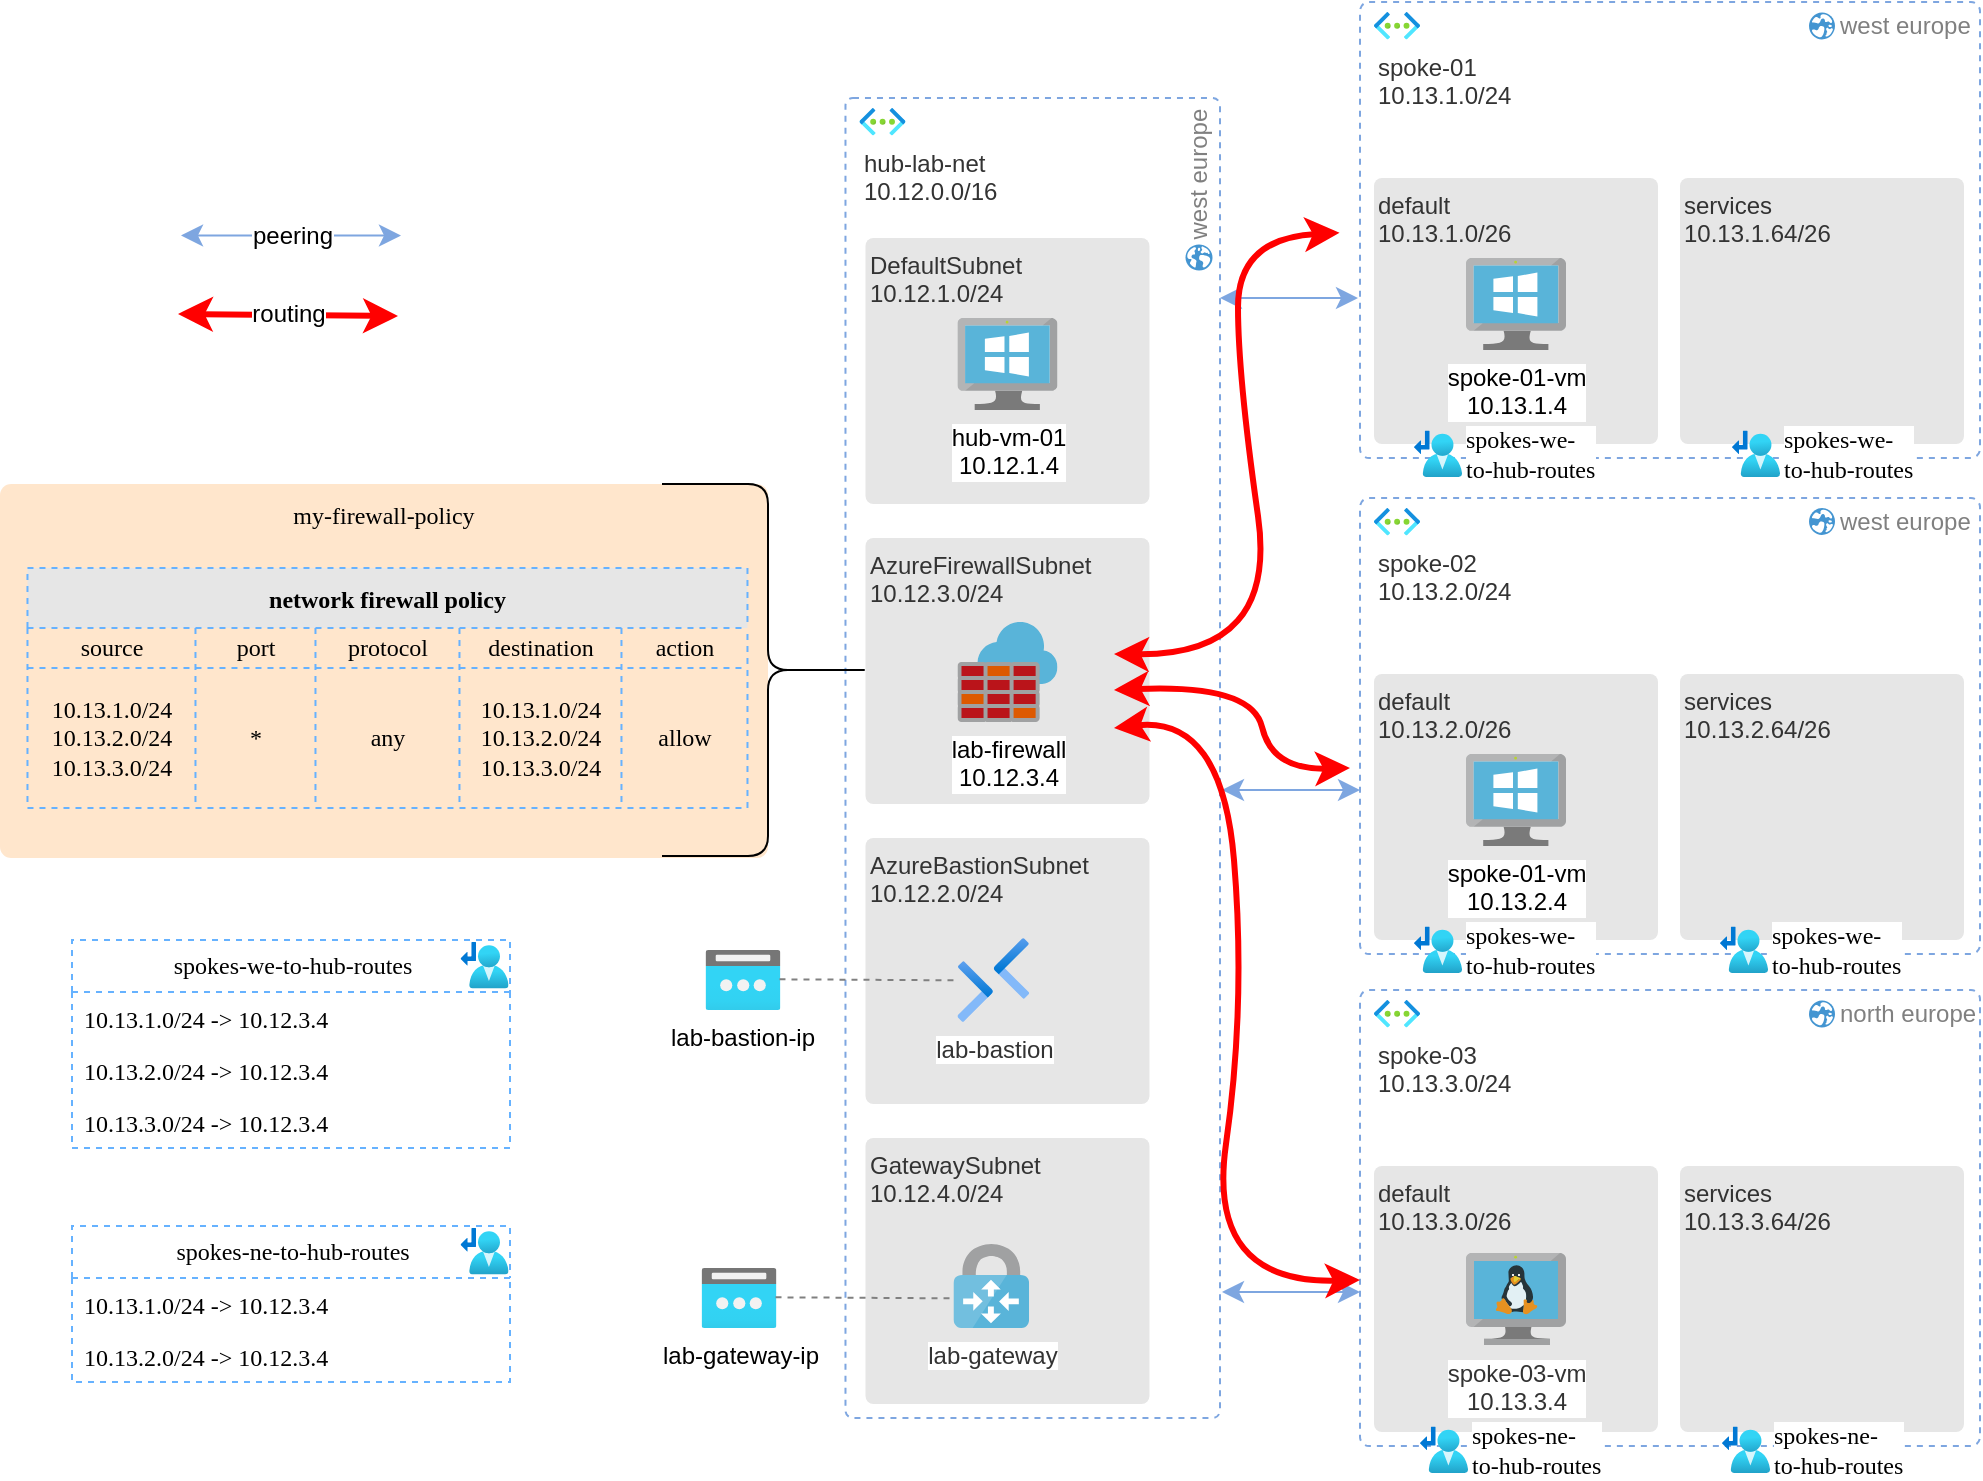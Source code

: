 <mxfile version="22.1.11" type="device">
  <diagram name="Page-1" id="WOxgNH0ywhi0wSrVtob0">
    <mxGraphModel dx="2187" dy="1380" grid="0" gridSize="10" guides="1" tooltips="1" connect="1" arrows="1" fold="1" page="0" pageScale="1" pageWidth="827" pageHeight="1169" math="0" shadow="0">
      <root>
        <mxCell id="0" />
        <mxCell id="1" parent="0" />
        <mxCell id="H-WDPKaWVRJ07h-kpi3L-46" value="" style="group;fontFamily=Helvetica;" parent="1" vertex="1" connectable="0">
          <mxGeometry x="130" y="-148" width="310" height="228" as="geometry" />
        </mxCell>
        <mxCell id="H-WDPKaWVRJ07h-kpi3L-47" value="" style="rounded=1;whiteSpace=wrap;html=1;fontSize=16;dashed=1;strokeColor=#7EA6E0;arcSize=2;fontFamily=Helvetica;" parent="H-WDPKaWVRJ07h-kpi3L-46" vertex="1">
          <mxGeometry width="310" height="228" as="geometry" />
        </mxCell>
        <mxCell id="H-WDPKaWVRJ07h-kpi3L-48" value="spoke-01&lt;br&gt;10.13.1.0/24" style="aspect=fixed;html=1;points=[];align=left;image;fontSize=12;image=img/lib/azure2/networking/Virtual_Networks.svg;fontColor=#333333;fontFamily=Helvetica;" parent="H-WDPKaWVRJ07h-kpi3L-46" vertex="1">
          <mxGeometry x="7" y="5" width="23" height="13.73" as="geometry" />
        </mxCell>
        <mxCell id="H-WDPKaWVRJ07h-kpi3L-49" value="services&lt;br&gt;10.13.1.64/26" style="rounded=1;whiteSpace=wrap;html=1;fontSize=12;arcSize=3;strokeColor=none;fillColor=#E6E6E6;align=left;verticalAlign=top;fontColor=#333333;fontFamily=Helvetica;" parent="H-WDPKaWVRJ07h-kpi3L-46" vertex="1">
          <mxGeometry x="160" y="88" width="142" height="133" as="geometry" />
        </mxCell>
        <mxCell id="H-WDPKaWVRJ07h-kpi3L-50" value="" style="group;fontFamily=Helvetica;" parent="H-WDPKaWVRJ07h-kpi3L-46" vertex="1" connectable="0">
          <mxGeometry x="7" y="88" width="142" height="133" as="geometry" />
        </mxCell>
        <mxCell id="H-WDPKaWVRJ07h-kpi3L-51" value="default&lt;br&gt;10.13.1.0/26" style="rounded=1;whiteSpace=wrap;html=1;fontSize=12;arcSize=3;strokeColor=none;fillColor=#E6E6E6;fontColor=#333333;align=left;verticalAlign=top;fontFamily=Helvetica;" parent="H-WDPKaWVRJ07h-kpi3L-50" vertex="1">
          <mxGeometry width="142" height="133" as="geometry" />
        </mxCell>
        <mxCell id="H-WDPKaWVRJ07h-kpi3L-52" value="spoke-01-vm&lt;br&gt;10.13.1.4" style="image;sketch=0;aspect=fixed;html=1;points=[];align=center;fontSize=12;image=img/lib/mscae/VirtualMachineWindows.svg;fontFamily=Helvetica;" parent="H-WDPKaWVRJ07h-kpi3L-50" vertex="1">
          <mxGeometry x="46" y="40" width="50" height="46" as="geometry" />
        </mxCell>
        <mxCell id="H-WDPKaWVRJ07h-kpi3L-53" value="west europe" style="shadow=0;dashed=0;html=1;strokeColor=none;fillColor=#4495D1;labelPosition=right;verticalLabelPosition=middle;verticalAlign=middle;align=left;outlineConnect=0;shape=mxgraph.veeam.globe;fontSize=12;fontColor=#808080;direction=south;rotation=0;fontFamily=Helvetica;" parent="H-WDPKaWVRJ07h-kpi3L-46" vertex="1">
          <mxGeometry x="224.5" y="5.23" width="13" height="13.5" as="geometry" />
        </mxCell>
        <mxCell id="H-WDPKaWVRJ07h-kpi3L-54" value="" style="group;fontFamily=Helvetica;" parent="1" vertex="1" connectable="0">
          <mxGeometry x="130" y="100" width="310" height="228" as="geometry" />
        </mxCell>
        <mxCell id="H-WDPKaWVRJ07h-kpi3L-55" value="" style="rounded=1;whiteSpace=wrap;html=1;fontSize=16;dashed=1;strokeColor=#7EA6E0;arcSize=2;fontFamily=Helvetica;" parent="H-WDPKaWVRJ07h-kpi3L-54" vertex="1">
          <mxGeometry width="310" height="228" as="geometry" />
        </mxCell>
        <mxCell id="H-WDPKaWVRJ07h-kpi3L-56" value="spoke-02&lt;br&gt;10.13.2.0/24" style="aspect=fixed;html=1;points=[];align=left;image;fontSize=12;image=img/lib/azure2/networking/Virtual_Networks.svg;fontColor=#333333;fontFamily=Helvetica;" parent="H-WDPKaWVRJ07h-kpi3L-54" vertex="1">
          <mxGeometry x="7" y="5" width="23" height="13.73" as="geometry" />
        </mxCell>
        <mxCell id="H-WDPKaWVRJ07h-kpi3L-57" value="services&lt;br&gt;10.13.2.64/26" style="rounded=1;whiteSpace=wrap;html=1;fontSize=12;arcSize=3;strokeColor=none;fillColor=#E6E6E6;align=left;verticalAlign=top;fontColor=#333333;fontFamily=Helvetica;" parent="H-WDPKaWVRJ07h-kpi3L-54" vertex="1">
          <mxGeometry x="160" y="88" width="142" height="133" as="geometry" />
        </mxCell>
        <mxCell id="H-WDPKaWVRJ07h-kpi3L-58" value="" style="group;fontFamily=Helvetica;" parent="H-WDPKaWVRJ07h-kpi3L-54" vertex="1" connectable="0">
          <mxGeometry x="7" y="88" width="142" height="133" as="geometry" />
        </mxCell>
        <mxCell id="H-WDPKaWVRJ07h-kpi3L-59" value="default&lt;br&gt;10.13.2.0/26" style="rounded=1;whiteSpace=wrap;html=1;fontSize=12;arcSize=3;strokeColor=none;fillColor=#E6E6E6;fontColor=#333333;align=left;verticalAlign=top;fontFamily=Helvetica;" parent="H-WDPKaWVRJ07h-kpi3L-58" vertex="1">
          <mxGeometry width="142" height="133" as="geometry" />
        </mxCell>
        <mxCell id="H-WDPKaWVRJ07h-kpi3L-60" value="spoke-01-vm&lt;br&gt;10.13.2.4" style="image;sketch=0;aspect=fixed;html=1;points=[];align=center;fontSize=12;image=img/lib/mscae/VirtualMachineWindows.svg;fontFamily=Helvetica;" parent="H-WDPKaWVRJ07h-kpi3L-58" vertex="1">
          <mxGeometry x="46" y="40" width="50" height="46" as="geometry" />
        </mxCell>
        <mxCell id="H-WDPKaWVRJ07h-kpi3L-61" value="west europe" style="shadow=0;dashed=0;html=1;strokeColor=none;fillColor=#4495D1;labelPosition=right;verticalLabelPosition=middle;verticalAlign=middle;align=left;outlineConnect=0;shape=mxgraph.veeam.globe;fontSize=12;fontColor=#808080;direction=south;rotation=0;fontFamily=Helvetica;" parent="H-WDPKaWVRJ07h-kpi3L-54" vertex="1">
          <mxGeometry x="224.5" y="5.0" width="13" height="13.5" as="geometry" />
        </mxCell>
        <mxCell id="H-WDPKaWVRJ07h-kpi3L-62" value="" style="group;fontFamily=Helvetica;" parent="1" vertex="1" connectable="0">
          <mxGeometry x="130" y="340" width="310" height="228" as="geometry" />
        </mxCell>
        <mxCell id="H-WDPKaWVRJ07h-kpi3L-63" value="" style="rounded=1;whiteSpace=wrap;html=1;fontSize=16;dashed=1;strokeColor=#7EA6E0;arcSize=2;fontFamily=Helvetica;" parent="H-WDPKaWVRJ07h-kpi3L-62" vertex="1">
          <mxGeometry y="6" width="310" height="228" as="geometry" />
        </mxCell>
        <mxCell id="H-WDPKaWVRJ07h-kpi3L-64" value="spoke-03&lt;br&gt;10.13.3.0/24" style="aspect=fixed;html=1;points=[];align=left;image;fontSize=12;image=img/lib/azure2/networking/Virtual_Networks.svg;fontColor=#333333;fontFamily=Helvetica;" parent="H-WDPKaWVRJ07h-kpi3L-62" vertex="1">
          <mxGeometry x="7" y="11" width="23" height="13.73" as="geometry" />
        </mxCell>
        <mxCell id="H-WDPKaWVRJ07h-kpi3L-65" value="services&lt;br&gt;10.13.3.64/26" style="rounded=1;whiteSpace=wrap;html=1;fontSize=12;arcSize=3;strokeColor=none;fillColor=#E6E6E6;align=left;verticalAlign=top;fontColor=#333333;fontFamily=Helvetica;" parent="H-WDPKaWVRJ07h-kpi3L-62" vertex="1">
          <mxGeometry x="160" y="94" width="142" height="133" as="geometry" />
        </mxCell>
        <mxCell id="H-WDPKaWVRJ07h-kpi3L-66" value="default&lt;br&gt;10.13.3.0/26" style="rounded=1;whiteSpace=wrap;html=1;fontSize=12;arcSize=3;strokeColor=none;fillColor=#E6E6E6;fontColor=#333333;align=left;verticalAlign=top;fontFamily=Helvetica;" parent="H-WDPKaWVRJ07h-kpi3L-62" vertex="1">
          <mxGeometry x="7" y="94" width="142" height="133" as="geometry" />
        </mxCell>
        <mxCell id="H-WDPKaWVRJ07h-kpi3L-67" value="spoke-03-vm&lt;br&gt;10.13.3.4" style="image;sketch=0;aspect=fixed;html=1;points=[];align=center;fontSize=12;image=img/lib/mscae/VM_Linux.svg;fontColor=#333333;fontFamily=Helvetica;" parent="H-WDPKaWVRJ07h-kpi3L-62" vertex="1">
          <mxGeometry x="53" y="137.5" width="50" height="46" as="geometry" />
        </mxCell>
        <mxCell id="H-WDPKaWVRJ07h-kpi3L-68" value="north europe" style="shadow=0;dashed=0;html=1;strokeColor=none;fillColor=#4495D1;labelPosition=right;verticalLabelPosition=middle;verticalAlign=middle;align=left;outlineConnect=0;shape=mxgraph.veeam.globe;fontSize=12;fontColor=#808080;direction=south;rotation=0;fontFamily=Helvetica;" parent="H-WDPKaWVRJ07h-kpi3L-62" vertex="1">
          <mxGeometry x="224.5" y="11.23" width="13" height="13.5" as="geometry" />
        </mxCell>
        <mxCell id="H-WDPKaWVRJ07h-kpi3L-69" value="" style="rounded=1;whiteSpace=wrap;html=1;fontSize=16;dashed=1;strokeColor=#7EA6E0;arcSize=2;fontFamily=Helvetica;" parent="1" vertex="1">
          <mxGeometry x="-127.26" y="-100" width="187.26" height="660" as="geometry" />
        </mxCell>
        <mxCell id="H-WDPKaWVRJ07h-kpi3L-70" value="hub-lab-net&lt;br&gt;10.12.0.0/16" style="aspect=fixed;html=1;points=[];align=left;image;fontSize=12;image=img/lib/azure2/networking/Virtual_Networks.svg;fontColor=#333333;fontFamily=Helvetica;" parent="1" vertex="1">
          <mxGeometry x="-120.26" y="-95" width="23" height="13.73" as="geometry" />
        </mxCell>
        <mxCell id="H-WDPKaWVRJ07h-kpi3L-71" value="" style="group;fontFamily=Helvetica;" parent="1" vertex="1" connectable="0">
          <mxGeometry x="-117.26" y="-30" width="142" height="133" as="geometry" />
        </mxCell>
        <mxCell id="H-WDPKaWVRJ07h-kpi3L-72" value="DefaultSubnet&lt;br&gt;10.12.1.0/24" style="rounded=1;whiteSpace=wrap;html=1;fontSize=12;arcSize=3;strokeColor=none;fillColor=#E6E6E6;fontColor=#333333;align=left;verticalAlign=top;fontFamily=Helvetica;" parent="H-WDPKaWVRJ07h-kpi3L-71" vertex="1">
          <mxGeometry width="142" height="133" as="geometry" />
        </mxCell>
        <mxCell id="H-WDPKaWVRJ07h-kpi3L-73" value="hub-vm-01&lt;br&gt;10.12.1.4" style="image;sketch=0;aspect=fixed;html=1;points=[];align=center;fontSize=12;image=img/lib/mscae/VirtualMachineWindows.svg;fontFamily=Helvetica;" parent="H-WDPKaWVRJ07h-kpi3L-71" vertex="1">
          <mxGeometry x="46" y="40" width="50" height="46" as="geometry" />
        </mxCell>
        <mxCell id="H-WDPKaWVRJ07h-kpi3L-74" value="AzureBastionSubnet&lt;br&gt;10.12.2.0/24" style="rounded=1;whiteSpace=wrap;html=1;fontSize=12;arcSize=3;strokeColor=none;fillColor=#E6E6E6;fontColor=#333333;align=left;verticalAlign=top;fontFamily=Helvetica;" parent="1" vertex="1">
          <mxGeometry x="-117.26" y="270" width="142" height="133" as="geometry" />
        </mxCell>
        <mxCell id="H-WDPKaWVRJ07h-kpi3L-75" value="" style="group;fontFamily=Helvetica;" parent="1" vertex="1" connectable="0">
          <mxGeometry x="-117.26" y="120" width="142" height="133" as="geometry" />
        </mxCell>
        <mxCell id="H-WDPKaWVRJ07h-kpi3L-76" value="AzureFirewallSubnet&lt;br&gt;10.12.3.0/24" style="rounded=1;whiteSpace=wrap;html=1;fontSize=12;arcSize=3;strokeColor=none;fillColor=#E6E6E6;fontColor=#333333;align=left;verticalAlign=top;fontFamily=Helvetica;" parent="H-WDPKaWVRJ07h-kpi3L-75" vertex="1">
          <mxGeometry width="142" height="133" as="geometry" />
        </mxCell>
        <mxCell id="H-WDPKaWVRJ07h-kpi3L-77" value="lab-firewall&lt;br&gt;10.12.3.4" style="image;sketch=0;aspect=fixed;html=1;points=[];align=center;fontSize=12;image=img/lib/mscae/Azure_Firewall.svg;fontFamily=Helvetica;" parent="H-WDPKaWVRJ07h-kpi3L-75" vertex="1">
          <mxGeometry x="46" y="42" width="50" height="50" as="geometry" />
        </mxCell>
        <mxCell id="H-WDPKaWVRJ07h-kpi3L-78" value="lab-bastion" style="image;aspect=fixed;html=1;points=[];align=center;fontSize=12;image=img/lib/azure2/networking/Bastions.svg;fontColor=#333333;fontFamily=Helvetica;" parent="1" vertex="1">
          <mxGeometry x="-71.26" y="320" width="35.82" height="42" as="geometry" />
        </mxCell>
        <mxCell id="H-WDPKaWVRJ07h-kpi3L-79" value="lab-bastion-ip" style="image;aspect=fixed;html=1;points=[];align=center;fontSize=12;image=img/lib/azure2/networking/Public_IP_Addresses.svg;fontFamily=Helvetica;" parent="1" vertex="1">
          <mxGeometry x="-197.26" y="326" width="37.5" height="30" as="geometry" />
        </mxCell>
        <mxCell id="H-WDPKaWVRJ07h-kpi3L-81" value="peering" style="endArrow=classic;startArrow=classic;html=1;rounded=0;fontSize=12;startSize=8;endSize=8;strokeColor=#7EA6E0;fontFamily=Helvetica;" parent="1" edge="1">
          <mxGeometry width="50" height="50" relative="1" as="geometry">
            <mxPoint x="-459.5" y="-31.25" as="sourcePoint" />
            <mxPoint x="-349.5" y="-31.25" as="targetPoint" />
            <mxPoint as="offset" />
          </mxGeometry>
        </mxCell>
        <mxCell id="H-WDPKaWVRJ07h-kpi3L-83" value="" style="endArrow=none;dashed=1;html=1;rounded=0;fontSize=12;startSize=8;endSize=8;strokeColor=#808080;fontFamily=Helvetica;" parent="1" edge="1">
          <mxGeometry width="50" height="50" relative="1" as="geometry">
            <mxPoint x="-160.26" y="340.66" as="sourcePoint" />
            <mxPoint x="-71.26" y="341.16" as="targetPoint" />
          </mxGeometry>
        </mxCell>
        <mxCell id="H-WDPKaWVRJ07h-kpi3L-84" value="west europe" style="shadow=0;dashed=0;html=1;strokeColor=none;fillColor=#4495D1;labelPosition=right;verticalLabelPosition=middle;verticalAlign=middle;align=left;outlineConnect=0;shape=mxgraph.veeam.globe;fontSize=12;fontColor=#808080;direction=south;rotation=-90;fontFamily=Helvetica;" parent="1" vertex="1">
          <mxGeometry x="43" y="-27" width="13" height="13.5" as="geometry" />
        </mxCell>
        <mxCell id="H-WDPKaWVRJ07h-kpi3L-85" value="GatewaySubnet&lt;br&gt;10.12.4.0/24" style="rounded=1;whiteSpace=wrap;html=1;fontSize=12;arcSize=3;strokeColor=none;fillColor=#E6E6E6;fontColor=#333333;align=left;verticalAlign=top;fontFamily=Helvetica;" parent="1" vertex="1">
          <mxGeometry x="-117.26" y="420" width="142" height="133" as="geometry" />
        </mxCell>
        <mxCell id="H-WDPKaWVRJ07h-kpi3L-86" value="lab-gateway&lt;br&gt;" style="image;sketch=0;aspect=fixed;html=1;points=[];align=center;fontSize=12;image=img/lib/mscae/VPN_Gateway.svg;fontColor=#333333;fontFamily=Helvetica;" parent="1" vertex="1">
          <mxGeometry x="-73.24" y="473" width="37.8" height="42" as="geometry" />
        </mxCell>
        <mxCell id="H-WDPKaWVRJ07h-kpi3L-87" value="lab-gateway-ip" style="image;aspect=fixed;html=1;points=[];align=center;fontSize=12;image=img/lib/azure2/networking/Public_IP_Addresses.svg;fontFamily=Helvetica;" parent="1" vertex="1">
          <mxGeometry x="-199.24" y="485" width="37.5" height="30" as="geometry" />
        </mxCell>
        <mxCell id="H-WDPKaWVRJ07h-kpi3L-88" value="" style="endArrow=none;dashed=1;html=1;rounded=0;fontSize=12;startSize=8;endSize=8;strokeColor=#808080;fontFamily=Helvetica;" parent="1" edge="1">
          <mxGeometry width="50" height="50" relative="1" as="geometry">
            <mxPoint x="-162.24" y="499.66" as="sourcePoint" />
            <mxPoint x="-73.24" y="500.16" as="targetPoint" />
          </mxGeometry>
        </mxCell>
        <mxCell id="H-WDPKaWVRJ07h-kpi3L-89" value="" style="endArrow=classic;startArrow=classic;html=1;rounded=0;fontSize=12;startSize=8;endSize=8;strokeColor=#7EA6E0;fontFamily=Helvetica;" parent="1" edge="1">
          <mxGeometry width="50" height="50" relative="1" as="geometry">
            <mxPoint x="60" as="sourcePoint" />
            <mxPoint x="129" as="targetPoint" />
          </mxGeometry>
        </mxCell>
        <mxCell id="H-WDPKaWVRJ07h-kpi3L-90" value="" style="endArrow=classic;startArrow=classic;html=1;rounded=0;fontSize=12;startSize=8;endSize=8;strokeColor=#7EA6E0;fontFamily=Helvetica;" parent="1" edge="1">
          <mxGeometry width="50" height="50" relative="1" as="geometry">
            <mxPoint x="61" y="246" as="sourcePoint" />
            <mxPoint x="130" y="246" as="targetPoint" />
          </mxGeometry>
        </mxCell>
        <mxCell id="H-WDPKaWVRJ07h-kpi3L-91" value="" style="endArrow=classic;startArrow=classic;html=1;rounded=0;fontSize=12;startSize=8;endSize=8;strokeColor=#7EA6E0;fontFamily=Helvetica;" parent="1" edge="1">
          <mxGeometry width="50" height="50" relative="1" as="geometry">
            <mxPoint x="61" y="497" as="sourcePoint" />
            <mxPoint x="130" y="497" as="targetPoint" />
          </mxGeometry>
        </mxCell>
        <mxCell id="H-WDPKaWVRJ07h-kpi3L-93" value="" style="group" parent="1" vertex="1" connectable="0">
          <mxGeometry x="-514" y="321" width="219" height="78" as="geometry" />
        </mxCell>
        <mxCell id="H-WDPKaWVRJ07h-kpi3L-94" value="spokes-we-to-hub-routes" style="swimlane;fontStyle=0;childLayout=stackLayout;horizontal=1;startSize=26;fillColor=none;horizontalStack=0;resizeParent=1;resizeParentMax=0;resizeLast=0;collapsible=1;marginBottom=0;html=1;dashed=1;strokeColor=#66B2FF;fontFamily=Tahoma;" parent="H-WDPKaWVRJ07h-kpi3L-93" vertex="1">
          <mxGeometry width="219" height="104" as="geometry">
            <mxRectangle x="-123" y="970" width="130" height="30" as="alternateBounds" />
          </mxGeometry>
        </mxCell>
        <mxCell id="H-WDPKaWVRJ07h-kpi3L-95" value="10.13.1.0/24&amp;nbsp;-&amp;gt; 10.12.3.4" style="text;strokeColor=none;fillColor=none;align=left;verticalAlign=top;spacingLeft=4;spacingRight=4;overflow=hidden;rotatable=0;points=[[0,0.5],[1,0.5]];portConstraint=eastwest;whiteSpace=wrap;html=1;dashed=1;fontFamily=Tahoma;" parent="H-WDPKaWVRJ07h-kpi3L-94" vertex="1">
          <mxGeometry y="26" width="219" height="26" as="geometry" />
        </mxCell>
        <mxCell id="H-WDPKaWVRJ07h-kpi3L-127" value="10.13.2.0/24&amp;nbsp;-&amp;gt; 10.12.3.4" style="text;strokeColor=none;fillColor=none;align=left;verticalAlign=top;spacingLeft=4;spacingRight=4;overflow=hidden;rotatable=0;points=[[0,0.5],[1,0.5]];portConstraint=eastwest;whiteSpace=wrap;html=1;dashed=1;fontFamily=Tahoma;" parent="H-WDPKaWVRJ07h-kpi3L-94" vertex="1">
          <mxGeometry y="52" width="219" height="26" as="geometry" />
        </mxCell>
        <mxCell id="H-WDPKaWVRJ07h-kpi3L-128" value="10.13.3.0/24&amp;nbsp;-&amp;gt; 10.12.3.4" style="text;strokeColor=none;fillColor=none;align=left;verticalAlign=top;spacingLeft=4;spacingRight=4;overflow=hidden;rotatable=0;points=[[0,0.5],[1,0.5]];portConstraint=eastwest;whiteSpace=wrap;html=1;dashed=1;fontFamily=Tahoma;" parent="H-WDPKaWVRJ07h-kpi3L-94" vertex="1">
          <mxGeometry y="78" width="219" height="26" as="geometry" />
        </mxCell>
        <mxCell id="H-WDPKaWVRJ07h-kpi3L-96" value="" style="aspect=fixed;html=1;points=[];align=center;image;fontSize=12;image=img/lib/azure2/networking/Route_Tables.svg;dashed=1;strokeColor=#66B2FF;fontFamily=Tahoma;fillColor=#E6E6E6;" parent="H-WDPKaWVRJ07h-kpi3L-93" vertex="1">
          <mxGeometry x="194.265" y="1" width="24" height="23.25" as="geometry" />
        </mxCell>
        <mxCell id="H-WDPKaWVRJ07h-kpi3L-137" value="spokes-we-&lt;br&gt;to-hub-routes" style="aspect=fixed;html=1;points=[];align=left;image;fontSize=12;image=img/lib/azure2/networking/Route_Tables.svg;dashed=1;strokeColor=#66B2FF;fontFamily=Tahoma;fillColor=#E6E6E6;labelPosition=right;verticalLabelPosition=middle;verticalAlign=middle;" parent="1" vertex="1">
          <mxGeometry x="157.005" y="66.25" width="24" height="23.25" as="geometry" />
        </mxCell>
        <mxCell id="H-WDPKaWVRJ07h-kpi3L-140" value="spokes-we-&lt;br&gt;to-hub-routes" style="aspect=fixed;html=1;points=[];align=left;image;fontSize=12;image=img/lib/azure2/networking/Route_Tables.svg;dashed=1;strokeColor=#66B2FF;fontFamily=Tahoma;fillColor=#E6E6E6;labelPosition=right;verticalLabelPosition=middle;verticalAlign=middle;" parent="1" vertex="1">
          <mxGeometry x="316.005" y="66.25" width="24" height="23.25" as="geometry" />
        </mxCell>
        <mxCell id="H-WDPKaWVRJ07h-kpi3L-141" value="spokes-we-&lt;br&gt;to-hub-routes" style="aspect=fixed;html=1;points=[];align=left;image;fontSize=12;image=img/lib/azure2/networking/Route_Tables.svg;dashed=1;strokeColor=#66B2FF;fontFamily=Tahoma;fillColor=#E6E6E6;labelPosition=right;verticalLabelPosition=middle;verticalAlign=middle;" parent="1" vertex="1">
          <mxGeometry x="157.005" y="314.25" width="24" height="23.25" as="geometry" />
        </mxCell>
        <mxCell id="H-WDPKaWVRJ07h-kpi3L-142" value="spokes-we-&lt;br&gt;to-hub-routes" style="aspect=fixed;html=1;points=[];align=left;image;fontSize=12;image=img/lib/azure2/networking/Route_Tables.svg;dashed=1;strokeColor=#66B2FF;fontFamily=Tahoma;fillColor=#E6E6E6;labelPosition=right;verticalLabelPosition=middle;verticalAlign=middle;" parent="1" vertex="1">
          <mxGeometry x="310.005" y="314.25" width="24" height="23.25" as="geometry" />
        </mxCell>
        <mxCell id="H-WDPKaWVRJ07h-kpi3L-143" value="spokes-ne-&lt;br&gt;to-hub-routes" style="aspect=fixed;html=1;points=[];align=left;image;fontSize=12;image=img/lib/azure2/networking/Route_Tables.svg;dashed=1;strokeColor=#66B2FF;fontFamily=Tahoma;fillColor=#E6E6E6;labelPosition=right;verticalLabelPosition=middle;verticalAlign=middle;" parent="1" vertex="1">
          <mxGeometry x="311.005" y="564.25" width="24" height="23.25" as="geometry" />
        </mxCell>
        <mxCell id="H-WDPKaWVRJ07h-kpi3L-144" value="spokes-ne-&lt;br&gt;to-hub-routes" style="aspect=fixed;html=1;points=[];align=left;image;fontSize=12;image=img/lib/azure2/networking/Route_Tables.svg;dashed=1;strokeColor=#66B2FF;fontFamily=Tahoma;fillColor=#E6E6E6;labelPosition=right;verticalLabelPosition=middle;verticalAlign=middle;" parent="1" vertex="1">
          <mxGeometry x="160.005" y="564.25" width="24" height="23.25" as="geometry" />
        </mxCell>
        <mxCell id="H-WDPKaWVRJ07h-kpi3L-145" value="" style="group" parent="1" vertex="1" connectable="0">
          <mxGeometry x="-550" y="93" width="384" height="187" as="geometry" />
        </mxCell>
        <mxCell id="H-WDPKaWVRJ07h-kpi3L-97" value="my-firewall-policy" style="shape=ext;double=1;rounded=1;whiteSpace=wrap;html=1;strokeColor=none;fontFamily=Tahoma;fillColor=#ffe6cc;arcSize=3;align=center;verticalAlign=top;" parent="H-WDPKaWVRJ07h-kpi3L-145" vertex="1">
          <mxGeometry width="384" height="187" as="geometry" />
        </mxCell>
        <mxCell id="H-WDPKaWVRJ07h-kpi3L-98" value="network firewall policy" style="shape=table;startSize=30;container=1;collapsible=0;childLayout=tableLayout;fontStyle=1;align=center;dashed=1;strokeColor=#66B2FF;fontFamily=Tahoma;fillColor=#E6E6E6;" parent="H-WDPKaWVRJ07h-kpi3L-145" vertex="1">
          <mxGeometry x="13.74" y="42" width="360" height="120" as="geometry" />
        </mxCell>
        <mxCell id="H-WDPKaWVRJ07h-kpi3L-99" value="" style="shape=tableRow;horizontal=0;startSize=0;swimlaneHead=0;swimlaneBody=0;top=0;left=0;bottom=0;right=0;collapsible=0;dropTarget=0;fillColor=none;points=[[0,0.5],[1,0.5]];portConstraint=eastwest;dashed=1;strokeColor=#66B2FF;fontFamily=Tahoma;" parent="H-WDPKaWVRJ07h-kpi3L-98" vertex="1">
          <mxGeometry y="30" width="360" height="20" as="geometry" />
        </mxCell>
        <mxCell id="H-WDPKaWVRJ07h-kpi3L-100" value="source" style="shape=partialRectangle;html=1;whiteSpace=wrap;connectable=0;fillColor=none;top=0;left=0;bottom=0;right=0;overflow=hidden;dashed=1;strokeColor=#66B2FF;fontFamily=Tahoma;" parent="H-WDPKaWVRJ07h-kpi3L-99" vertex="1">
          <mxGeometry width="84" height="20" as="geometry">
            <mxRectangle width="84" height="20" as="alternateBounds" />
          </mxGeometry>
        </mxCell>
        <mxCell id="H-WDPKaWVRJ07h-kpi3L-101" value="port" style="shape=partialRectangle;html=1;whiteSpace=wrap;connectable=0;fillColor=none;top=0;left=0;bottom=0;right=0;overflow=hidden;dashed=1;strokeColor=#66B2FF;fontFamily=Tahoma;" parent="H-WDPKaWVRJ07h-kpi3L-99" vertex="1">
          <mxGeometry x="84" width="60" height="20" as="geometry">
            <mxRectangle width="60" height="20" as="alternateBounds" />
          </mxGeometry>
        </mxCell>
        <mxCell id="H-WDPKaWVRJ07h-kpi3L-102" value="protocol" style="shape=partialRectangle;html=1;whiteSpace=wrap;connectable=0;fillColor=none;top=0;left=0;bottom=0;right=0;overflow=hidden;dashed=1;strokeColor=#66B2FF;fontFamily=Tahoma;" parent="H-WDPKaWVRJ07h-kpi3L-99" vertex="1">
          <mxGeometry x="144" width="72" height="20" as="geometry">
            <mxRectangle width="72" height="20" as="alternateBounds" />
          </mxGeometry>
        </mxCell>
        <mxCell id="H-WDPKaWVRJ07h-kpi3L-103" value="destination" style="shape=partialRectangle;html=1;whiteSpace=wrap;connectable=0;fillColor=none;top=0;left=0;bottom=0;right=0;overflow=hidden;dashed=1;strokeColor=#66B2FF;fontFamily=Tahoma;" parent="H-WDPKaWVRJ07h-kpi3L-99" vertex="1">
          <mxGeometry x="216" width="81" height="20" as="geometry">
            <mxRectangle width="81" height="20" as="alternateBounds" />
          </mxGeometry>
        </mxCell>
        <mxCell id="H-WDPKaWVRJ07h-kpi3L-104" value="action" style="shape=partialRectangle;html=1;whiteSpace=wrap;connectable=0;fillColor=none;top=0;left=0;bottom=0;right=0;overflow=hidden;dashed=1;strokeColor=#66B2FF;fontFamily=Tahoma;" parent="H-WDPKaWVRJ07h-kpi3L-99" vertex="1">
          <mxGeometry x="297" width="63" height="20" as="geometry">
            <mxRectangle width="63" height="20" as="alternateBounds" />
          </mxGeometry>
        </mxCell>
        <mxCell id="H-WDPKaWVRJ07h-kpi3L-105" value="" style="shape=tableRow;horizontal=0;startSize=0;swimlaneHead=0;swimlaneBody=0;top=0;left=0;bottom=0;right=0;collapsible=0;dropTarget=0;fillColor=none;points=[[0,0.5],[1,0.5]];portConstraint=eastwest;dashed=1;strokeColor=#66B2FF;fontFamily=Tahoma;" parent="H-WDPKaWVRJ07h-kpi3L-98" vertex="1">
          <mxGeometry y="50" width="360" height="70" as="geometry" />
        </mxCell>
        <mxCell id="H-WDPKaWVRJ07h-kpi3L-106" value="10.13.1.0/24&lt;br&gt;10.13.2.0/24&lt;br&gt;10.13.3.0/24" style="shape=partialRectangle;html=1;whiteSpace=wrap;connectable=0;fillColor=none;top=0;left=0;bottom=0;right=0;overflow=hidden;dashed=1;strokeColor=#66B2FF;fontFamily=Tahoma;" parent="H-WDPKaWVRJ07h-kpi3L-105" vertex="1">
          <mxGeometry width="84" height="70" as="geometry">
            <mxRectangle width="84" height="70" as="alternateBounds" />
          </mxGeometry>
        </mxCell>
        <mxCell id="H-WDPKaWVRJ07h-kpi3L-107" value="*" style="shape=partialRectangle;html=1;whiteSpace=wrap;connectable=0;fillColor=none;top=0;left=0;bottom=0;right=0;overflow=hidden;dashed=1;strokeColor=#66B2FF;fontFamily=Tahoma;" parent="H-WDPKaWVRJ07h-kpi3L-105" vertex="1">
          <mxGeometry x="84" width="60" height="70" as="geometry">
            <mxRectangle width="60" height="70" as="alternateBounds" />
          </mxGeometry>
        </mxCell>
        <mxCell id="H-WDPKaWVRJ07h-kpi3L-108" value="any" style="shape=partialRectangle;html=1;whiteSpace=wrap;connectable=0;fillColor=none;top=0;left=0;bottom=0;right=0;overflow=hidden;dashed=1;strokeColor=#66B2FF;fontFamily=Tahoma;" parent="H-WDPKaWVRJ07h-kpi3L-105" vertex="1">
          <mxGeometry x="144" width="72" height="70" as="geometry">
            <mxRectangle width="72" height="70" as="alternateBounds" />
          </mxGeometry>
        </mxCell>
        <mxCell id="H-WDPKaWVRJ07h-kpi3L-109" value="10.13.1.0/24&lt;br style=&quot;border-color: var(--border-color);&quot;&gt;10.13.2.0/24&lt;br style=&quot;border-color: var(--border-color);&quot;&gt;10.13.3.0/24" style="shape=partialRectangle;html=1;whiteSpace=wrap;connectable=0;fillColor=none;top=0;left=0;bottom=0;right=0;overflow=hidden;dashed=1;strokeColor=#66B2FF;fontFamily=Tahoma;" parent="H-WDPKaWVRJ07h-kpi3L-105" vertex="1">
          <mxGeometry x="216" width="81" height="70" as="geometry">
            <mxRectangle width="81" height="70" as="alternateBounds" />
          </mxGeometry>
        </mxCell>
        <mxCell id="H-WDPKaWVRJ07h-kpi3L-110" value="allow" style="shape=partialRectangle;html=1;whiteSpace=wrap;connectable=0;fillColor=none;top=0;left=0;bottom=0;right=0;overflow=hidden;dashed=1;strokeColor=#66B2FF;fontFamily=Tahoma;" parent="H-WDPKaWVRJ07h-kpi3L-105" vertex="1">
          <mxGeometry x="297" width="63" height="70" as="geometry">
            <mxRectangle width="63" height="70" as="alternateBounds" />
          </mxGeometry>
        </mxCell>
        <mxCell id="H-WDPKaWVRJ07h-kpi3L-129" value="" style="group" parent="1" vertex="1" connectable="0">
          <mxGeometry x="-514" y="464" width="219" height="78" as="geometry" />
        </mxCell>
        <mxCell id="H-WDPKaWVRJ07h-kpi3L-130" value="spokes-ne-to-hub-routes" style="swimlane;fontStyle=0;childLayout=stackLayout;horizontal=1;startSize=26;fillColor=none;horizontalStack=0;resizeParent=1;resizeParentMax=0;resizeLast=0;collapsible=1;marginBottom=0;html=1;dashed=1;strokeColor=#66B2FF;fontFamily=Tahoma;" parent="H-WDPKaWVRJ07h-kpi3L-129" vertex="1">
          <mxGeometry width="219" height="78" as="geometry">
            <mxRectangle x="-123" y="970" width="130" height="30" as="alternateBounds" />
          </mxGeometry>
        </mxCell>
        <mxCell id="H-WDPKaWVRJ07h-kpi3L-131" value="10.13.1.0/24&amp;nbsp;-&amp;gt; 10.12.3.4" style="text;strokeColor=none;fillColor=none;align=left;verticalAlign=top;spacingLeft=4;spacingRight=4;overflow=hidden;rotatable=0;points=[[0,0.5],[1,0.5]];portConstraint=eastwest;whiteSpace=wrap;html=1;dashed=1;fontFamily=Tahoma;" parent="H-WDPKaWVRJ07h-kpi3L-130" vertex="1">
          <mxGeometry y="26" width="219" height="26" as="geometry" />
        </mxCell>
        <mxCell id="H-WDPKaWVRJ07h-kpi3L-132" value="10.13.2.0/24&amp;nbsp;-&amp;gt; 10.12.3.4" style="text;strokeColor=none;fillColor=none;align=left;verticalAlign=top;spacingLeft=4;spacingRight=4;overflow=hidden;rotatable=0;points=[[0,0.5],[1,0.5]];portConstraint=eastwest;whiteSpace=wrap;html=1;dashed=1;fontFamily=Tahoma;" parent="H-WDPKaWVRJ07h-kpi3L-130" vertex="1">
          <mxGeometry y="52" width="219" height="26" as="geometry" />
        </mxCell>
        <mxCell id="H-WDPKaWVRJ07h-kpi3L-134" value="" style="aspect=fixed;html=1;points=[];align=center;image;fontSize=12;image=img/lib/azure2/networking/Route_Tables.svg;dashed=1;strokeColor=#66B2FF;fontFamily=Tahoma;fillColor=#E6E6E6;" parent="H-WDPKaWVRJ07h-kpi3L-129" vertex="1">
          <mxGeometry x="194.265" y="1" width="24" height="23.25" as="geometry" />
        </mxCell>
        <mxCell id="H-WDPKaWVRJ07h-kpi3L-149" value="" style="shape=curlyBracket;whiteSpace=wrap;html=1;rounded=1;flipH=1;labelPosition=right;verticalLabelPosition=middle;align=left;verticalAlign=middle;fontSize=16;size=0.5;fontColor=#808080;" parent="1" vertex="1">
          <mxGeometry x="-219" y="93" width="106" height="186" as="geometry" />
        </mxCell>
        <mxCell id="H-WDPKaWVRJ07h-kpi3L-159" value="" style="endArrow=classic;startArrow=classic;html=1;rounded=0;fontSize=12;startSize=8;endSize=8;curved=1;strokeColor=#FF0000;strokeWidth=3;" parent="1" edge="1">
          <mxGeometry width="50" height="50" relative="1" as="geometry">
            <mxPoint x="7" y="215" as="sourcePoint" />
            <mxPoint x="130" y="491" as="targetPoint" />
            <Array as="points">
              <mxPoint x="61" y="209" />
              <mxPoint x="73" y="353" />
              <mxPoint x="53" y="493" />
            </Array>
          </mxGeometry>
        </mxCell>
        <mxCell id="H-WDPKaWVRJ07h-kpi3L-160" value="" style="endArrow=classic;startArrow=classic;html=1;rounded=0;fontSize=12;startSize=8;endSize=8;curved=1;strokeColor=#FF0000;strokeWidth=3;exitX=-0.033;exitY=0.506;exitDx=0;exitDy=0;exitPerimeter=0;" parent="1" source="H-WDPKaWVRJ07h-kpi3L-47" edge="1">
          <mxGeometry width="50" height="50" relative="1" as="geometry">
            <mxPoint x="135" y="-99" as="sourcePoint" />
            <mxPoint x="7" y="178" as="targetPoint" />
            <Array as="points">
              <mxPoint x="69" y="-30" />
              <mxPoint x="69" y="39" />
              <mxPoint x="89" y="179" />
            </Array>
          </mxGeometry>
        </mxCell>
        <mxCell id="H-WDPKaWVRJ07h-kpi3L-161" value="" style="endArrow=classic;startArrow=classic;html=1;rounded=0;fontSize=12;startSize=8;endSize=8;curved=1;strokeColor=#FF0000;strokeWidth=3;" parent="1" edge="1">
          <mxGeometry width="50" height="50" relative="1" as="geometry">
            <mxPoint x="7" y="196" as="sourcePoint" />
            <mxPoint x="125" y="235" as="targetPoint" />
            <Array as="points">
              <mxPoint x="76" y="193" />
              <mxPoint x="86" y="236" />
            </Array>
          </mxGeometry>
        </mxCell>
        <mxCell id="H-WDPKaWVRJ07h-kpi3L-162" value="routing" style="endArrow=classic;startArrow=classic;html=1;rounded=0;fontSize=12;startSize=8;endSize=8;curved=1;strokeColor=#FF0000;strokeWidth=3;" parent="1" edge="1">
          <mxGeometry width="50" height="50" relative="1" as="geometry">
            <mxPoint x="-461" y="8" as="sourcePoint" />
            <mxPoint x="-351" y="9" as="targetPoint" />
          </mxGeometry>
        </mxCell>
      </root>
    </mxGraphModel>
  </diagram>
</mxfile>
